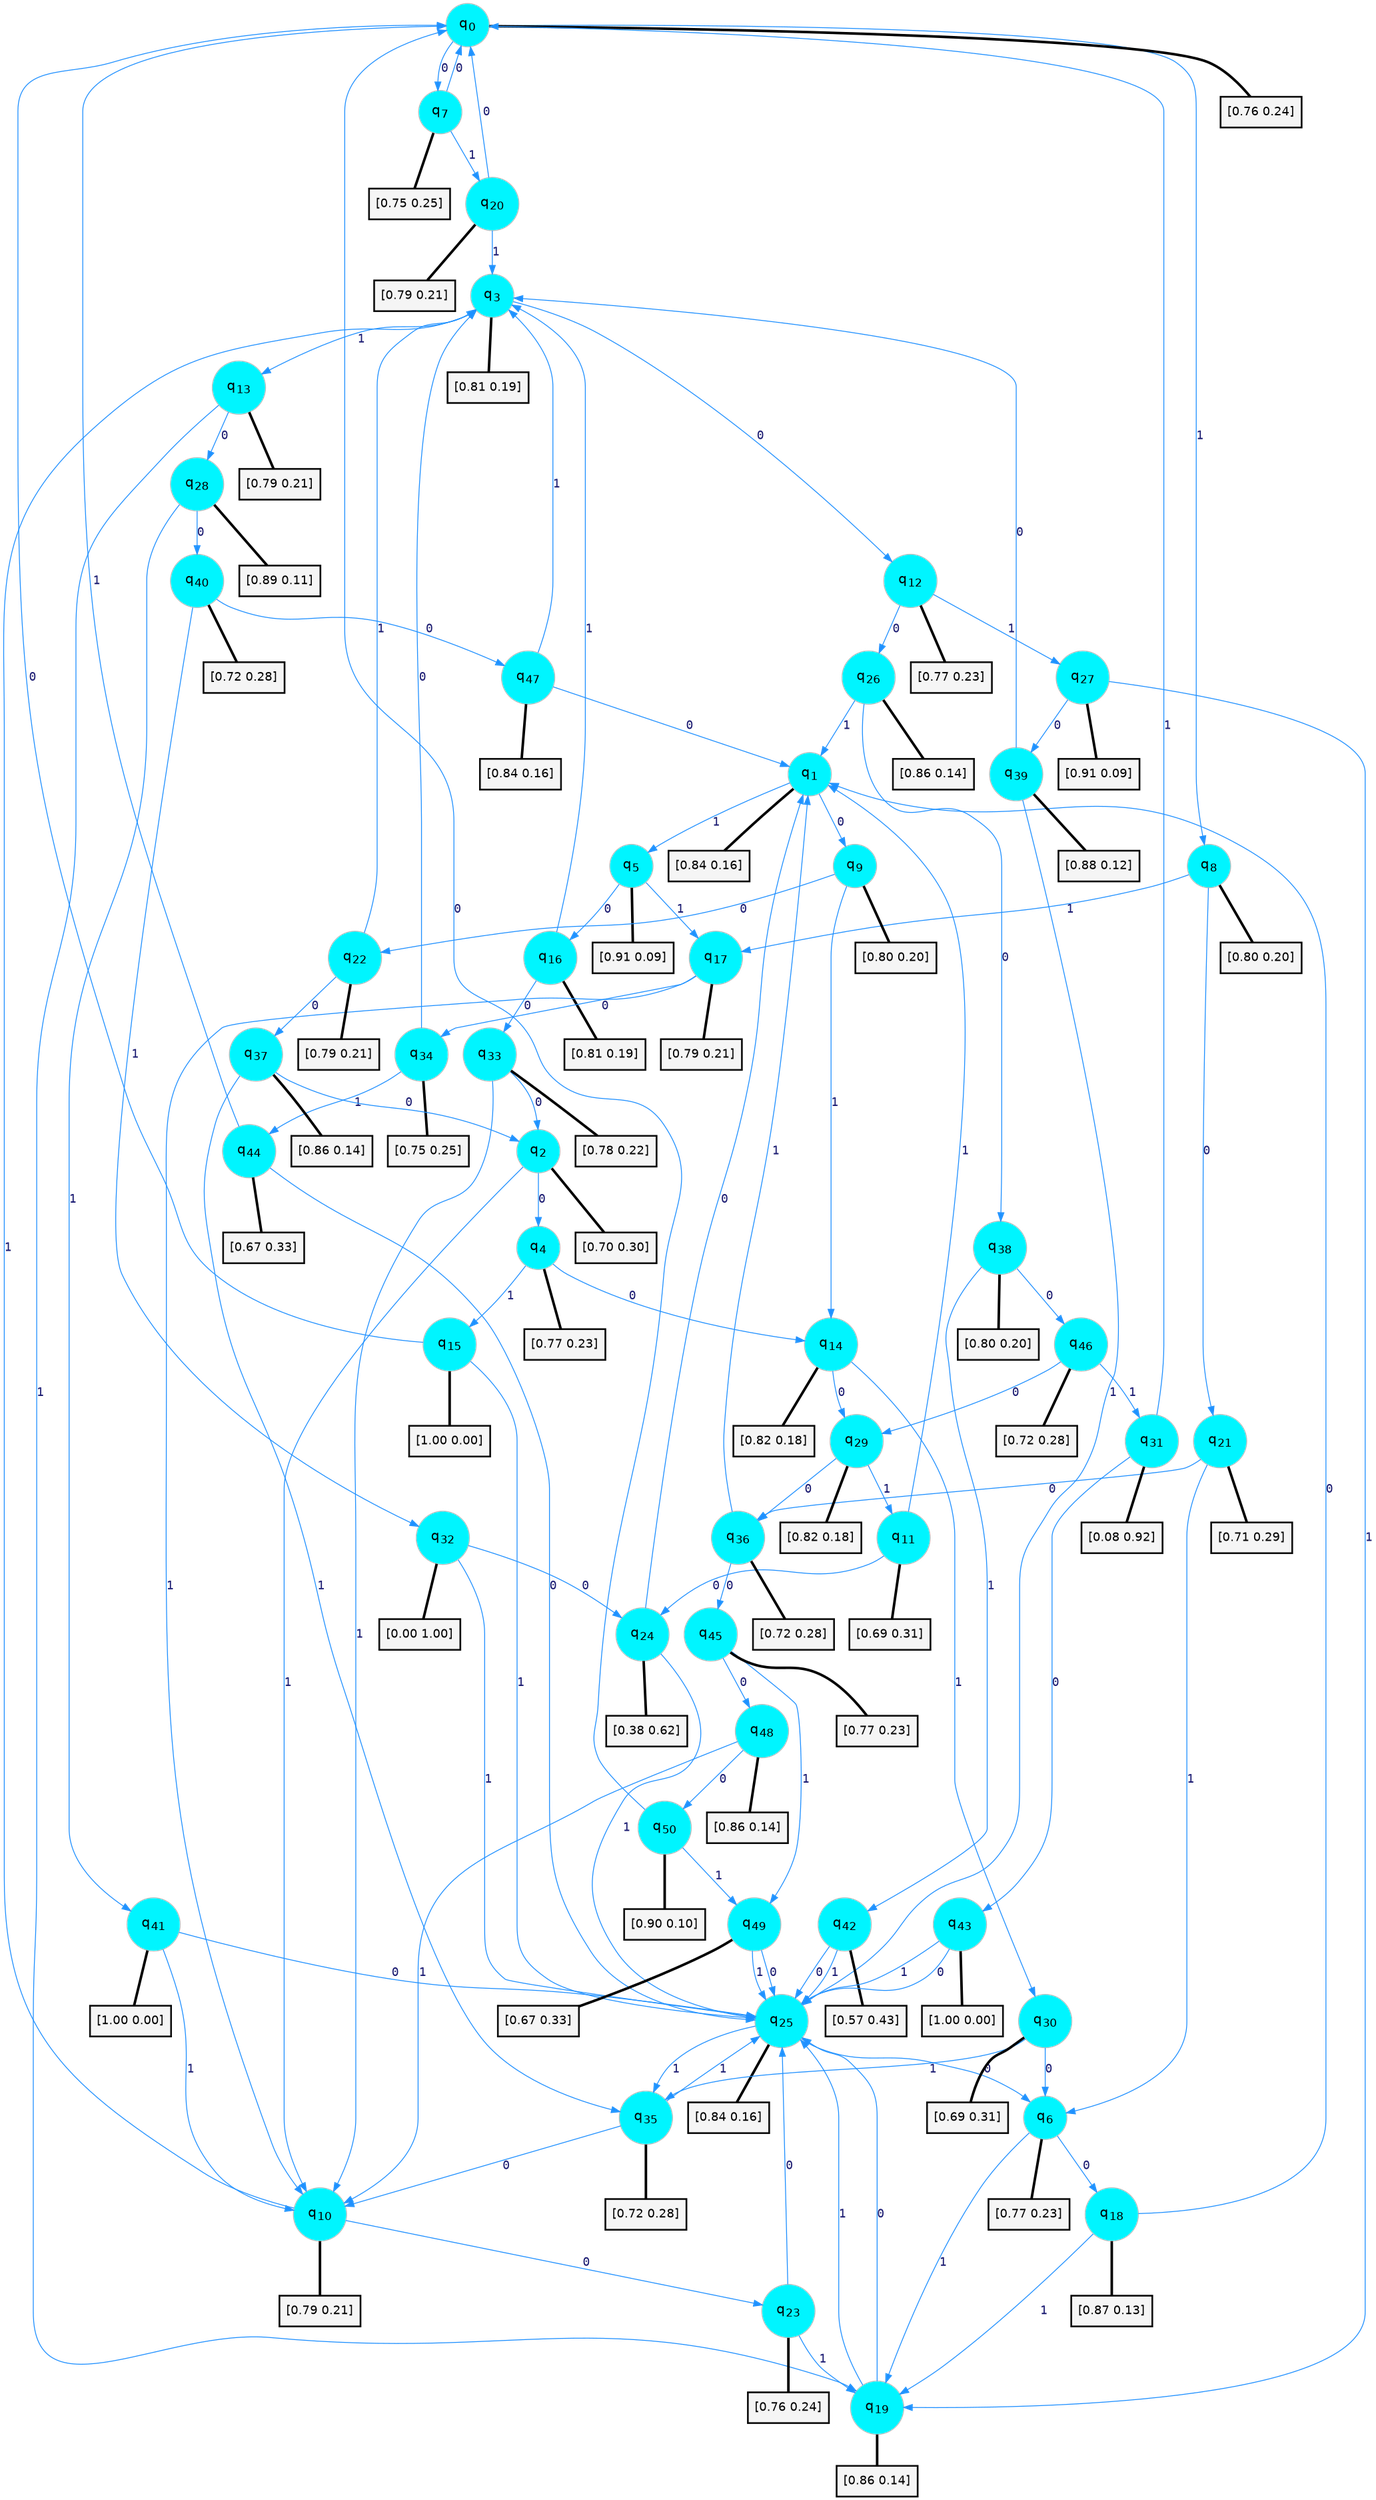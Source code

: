 digraph G {
graph [
bgcolor=transparent, dpi=300, rankdir=TD, size="40,25"];
node [
color=gray, fillcolor=turquoise1, fontcolor=black, fontname=Helvetica, fontsize=16, fontweight=bold, shape=circle, style=filled];
edge [
arrowsize=1, color=dodgerblue1, fontcolor=midnightblue, fontname=courier, fontweight=bold, penwidth=1, style=solid, weight=20];
0[label=<q<SUB>0</SUB>>];
1[label=<q<SUB>1</SUB>>];
2[label=<q<SUB>2</SUB>>];
3[label=<q<SUB>3</SUB>>];
4[label=<q<SUB>4</SUB>>];
5[label=<q<SUB>5</SUB>>];
6[label=<q<SUB>6</SUB>>];
7[label=<q<SUB>7</SUB>>];
8[label=<q<SUB>8</SUB>>];
9[label=<q<SUB>9</SUB>>];
10[label=<q<SUB>10</SUB>>];
11[label=<q<SUB>11</SUB>>];
12[label=<q<SUB>12</SUB>>];
13[label=<q<SUB>13</SUB>>];
14[label=<q<SUB>14</SUB>>];
15[label=<q<SUB>15</SUB>>];
16[label=<q<SUB>16</SUB>>];
17[label=<q<SUB>17</SUB>>];
18[label=<q<SUB>18</SUB>>];
19[label=<q<SUB>19</SUB>>];
20[label=<q<SUB>20</SUB>>];
21[label=<q<SUB>21</SUB>>];
22[label=<q<SUB>22</SUB>>];
23[label=<q<SUB>23</SUB>>];
24[label=<q<SUB>24</SUB>>];
25[label=<q<SUB>25</SUB>>];
26[label=<q<SUB>26</SUB>>];
27[label=<q<SUB>27</SUB>>];
28[label=<q<SUB>28</SUB>>];
29[label=<q<SUB>29</SUB>>];
30[label=<q<SUB>30</SUB>>];
31[label=<q<SUB>31</SUB>>];
32[label=<q<SUB>32</SUB>>];
33[label=<q<SUB>33</SUB>>];
34[label=<q<SUB>34</SUB>>];
35[label=<q<SUB>35</SUB>>];
36[label=<q<SUB>36</SUB>>];
37[label=<q<SUB>37</SUB>>];
38[label=<q<SUB>38</SUB>>];
39[label=<q<SUB>39</SUB>>];
40[label=<q<SUB>40</SUB>>];
41[label=<q<SUB>41</SUB>>];
42[label=<q<SUB>42</SUB>>];
43[label=<q<SUB>43</SUB>>];
44[label=<q<SUB>44</SUB>>];
45[label=<q<SUB>45</SUB>>];
46[label=<q<SUB>46</SUB>>];
47[label=<q<SUB>47</SUB>>];
48[label=<q<SUB>48</SUB>>];
49[label=<q<SUB>49</SUB>>];
50[label=<q<SUB>50</SUB>>];
51[label="[0.76 0.24]", shape=box,fontcolor=black, fontname=Helvetica, fontsize=14, penwidth=2, fillcolor=whitesmoke,color=black];
52[label="[0.84 0.16]", shape=box,fontcolor=black, fontname=Helvetica, fontsize=14, penwidth=2, fillcolor=whitesmoke,color=black];
53[label="[0.70 0.30]", shape=box,fontcolor=black, fontname=Helvetica, fontsize=14, penwidth=2, fillcolor=whitesmoke,color=black];
54[label="[0.81 0.19]", shape=box,fontcolor=black, fontname=Helvetica, fontsize=14, penwidth=2, fillcolor=whitesmoke,color=black];
55[label="[0.77 0.23]", shape=box,fontcolor=black, fontname=Helvetica, fontsize=14, penwidth=2, fillcolor=whitesmoke,color=black];
56[label="[0.91 0.09]", shape=box,fontcolor=black, fontname=Helvetica, fontsize=14, penwidth=2, fillcolor=whitesmoke,color=black];
57[label="[0.77 0.23]", shape=box,fontcolor=black, fontname=Helvetica, fontsize=14, penwidth=2, fillcolor=whitesmoke,color=black];
58[label="[0.75 0.25]", shape=box,fontcolor=black, fontname=Helvetica, fontsize=14, penwidth=2, fillcolor=whitesmoke,color=black];
59[label="[0.80 0.20]", shape=box,fontcolor=black, fontname=Helvetica, fontsize=14, penwidth=2, fillcolor=whitesmoke,color=black];
60[label="[0.80 0.20]", shape=box,fontcolor=black, fontname=Helvetica, fontsize=14, penwidth=2, fillcolor=whitesmoke,color=black];
61[label="[0.79 0.21]", shape=box,fontcolor=black, fontname=Helvetica, fontsize=14, penwidth=2, fillcolor=whitesmoke,color=black];
62[label="[0.69 0.31]", shape=box,fontcolor=black, fontname=Helvetica, fontsize=14, penwidth=2, fillcolor=whitesmoke,color=black];
63[label="[0.77 0.23]", shape=box,fontcolor=black, fontname=Helvetica, fontsize=14, penwidth=2, fillcolor=whitesmoke,color=black];
64[label="[0.79 0.21]", shape=box,fontcolor=black, fontname=Helvetica, fontsize=14, penwidth=2, fillcolor=whitesmoke,color=black];
65[label="[0.82 0.18]", shape=box,fontcolor=black, fontname=Helvetica, fontsize=14, penwidth=2, fillcolor=whitesmoke,color=black];
66[label="[1.00 0.00]", shape=box,fontcolor=black, fontname=Helvetica, fontsize=14, penwidth=2, fillcolor=whitesmoke,color=black];
67[label="[0.81 0.19]", shape=box,fontcolor=black, fontname=Helvetica, fontsize=14, penwidth=2, fillcolor=whitesmoke,color=black];
68[label="[0.79 0.21]", shape=box,fontcolor=black, fontname=Helvetica, fontsize=14, penwidth=2, fillcolor=whitesmoke,color=black];
69[label="[0.87 0.13]", shape=box,fontcolor=black, fontname=Helvetica, fontsize=14, penwidth=2, fillcolor=whitesmoke,color=black];
70[label="[0.86 0.14]", shape=box,fontcolor=black, fontname=Helvetica, fontsize=14, penwidth=2, fillcolor=whitesmoke,color=black];
71[label="[0.79 0.21]", shape=box,fontcolor=black, fontname=Helvetica, fontsize=14, penwidth=2, fillcolor=whitesmoke,color=black];
72[label="[0.71 0.29]", shape=box,fontcolor=black, fontname=Helvetica, fontsize=14, penwidth=2, fillcolor=whitesmoke,color=black];
73[label="[0.79 0.21]", shape=box,fontcolor=black, fontname=Helvetica, fontsize=14, penwidth=2, fillcolor=whitesmoke,color=black];
74[label="[0.76 0.24]", shape=box,fontcolor=black, fontname=Helvetica, fontsize=14, penwidth=2, fillcolor=whitesmoke,color=black];
75[label="[0.38 0.62]", shape=box,fontcolor=black, fontname=Helvetica, fontsize=14, penwidth=2, fillcolor=whitesmoke,color=black];
76[label="[0.84 0.16]", shape=box,fontcolor=black, fontname=Helvetica, fontsize=14, penwidth=2, fillcolor=whitesmoke,color=black];
77[label="[0.86 0.14]", shape=box,fontcolor=black, fontname=Helvetica, fontsize=14, penwidth=2, fillcolor=whitesmoke,color=black];
78[label="[0.91 0.09]", shape=box,fontcolor=black, fontname=Helvetica, fontsize=14, penwidth=2, fillcolor=whitesmoke,color=black];
79[label="[0.89 0.11]", shape=box,fontcolor=black, fontname=Helvetica, fontsize=14, penwidth=2, fillcolor=whitesmoke,color=black];
80[label="[0.82 0.18]", shape=box,fontcolor=black, fontname=Helvetica, fontsize=14, penwidth=2, fillcolor=whitesmoke,color=black];
81[label="[0.69 0.31]", shape=box,fontcolor=black, fontname=Helvetica, fontsize=14, penwidth=2, fillcolor=whitesmoke,color=black];
82[label="[0.08 0.92]", shape=box,fontcolor=black, fontname=Helvetica, fontsize=14, penwidth=2, fillcolor=whitesmoke,color=black];
83[label="[0.00 1.00]", shape=box,fontcolor=black, fontname=Helvetica, fontsize=14, penwidth=2, fillcolor=whitesmoke,color=black];
84[label="[0.78 0.22]", shape=box,fontcolor=black, fontname=Helvetica, fontsize=14, penwidth=2, fillcolor=whitesmoke,color=black];
85[label="[0.75 0.25]", shape=box,fontcolor=black, fontname=Helvetica, fontsize=14, penwidth=2, fillcolor=whitesmoke,color=black];
86[label="[0.72 0.28]", shape=box,fontcolor=black, fontname=Helvetica, fontsize=14, penwidth=2, fillcolor=whitesmoke,color=black];
87[label="[0.72 0.28]", shape=box,fontcolor=black, fontname=Helvetica, fontsize=14, penwidth=2, fillcolor=whitesmoke,color=black];
88[label="[0.86 0.14]", shape=box,fontcolor=black, fontname=Helvetica, fontsize=14, penwidth=2, fillcolor=whitesmoke,color=black];
89[label="[0.80 0.20]", shape=box,fontcolor=black, fontname=Helvetica, fontsize=14, penwidth=2, fillcolor=whitesmoke,color=black];
90[label="[0.88 0.12]", shape=box,fontcolor=black, fontname=Helvetica, fontsize=14, penwidth=2, fillcolor=whitesmoke,color=black];
91[label="[0.72 0.28]", shape=box,fontcolor=black, fontname=Helvetica, fontsize=14, penwidth=2, fillcolor=whitesmoke,color=black];
92[label="[1.00 0.00]", shape=box,fontcolor=black, fontname=Helvetica, fontsize=14, penwidth=2, fillcolor=whitesmoke,color=black];
93[label="[0.57 0.43]", shape=box,fontcolor=black, fontname=Helvetica, fontsize=14, penwidth=2, fillcolor=whitesmoke,color=black];
94[label="[1.00 0.00]", shape=box,fontcolor=black, fontname=Helvetica, fontsize=14, penwidth=2, fillcolor=whitesmoke,color=black];
95[label="[0.67 0.33]", shape=box,fontcolor=black, fontname=Helvetica, fontsize=14, penwidth=2, fillcolor=whitesmoke,color=black];
96[label="[0.77 0.23]", shape=box,fontcolor=black, fontname=Helvetica, fontsize=14, penwidth=2, fillcolor=whitesmoke,color=black];
97[label="[0.72 0.28]", shape=box,fontcolor=black, fontname=Helvetica, fontsize=14, penwidth=2, fillcolor=whitesmoke,color=black];
98[label="[0.84 0.16]", shape=box,fontcolor=black, fontname=Helvetica, fontsize=14, penwidth=2, fillcolor=whitesmoke,color=black];
99[label="[0.86 0.14]", shape=box,fontcolor=black, fontname=Helvetica, fontsize=14, penwidth=2, fillcolor=whitesmoke,color=black];
100[label="[0.67 0.33]", shape=box,fontcolor=black, fontname=Helvetica, fontsize=14, penwidth=2, fillcolor=whitesmoke,color=black];
101[label="[0.90 0.10]", shape=box,fontcolor=black, fontname=Helvetica, fontsize=14, penwidth=2, fillcolor=whitesmoke,color=black];
0->7 [label=0];
0->8 [label=1];
0->51 [arrowhead=none, penwidth=3,color=black];
1->9 [label=0];
1->5 [label=1];
1->52 [arrowhead=none, penwidth=3,color=black];
2->4 [label=0];
2->10 [label=1];
2->53 [arrowhead=none, penwidth=3,color=black];
3->12 [label=0];
3->13 [label=1];
3->54 [arrowhead=none, penwidth=3,color=black];
4->14 [label=0];
4->15 [label=1];
4->55 [arrowhead=none, penwidth=3,color=black];
5->16 [label=0];
5->17 [label=1];
5->56 [arrowhead=none, penwidth=3,color=black];
6->18 [label=0];
6->19 [label=1];
6->57 [arrowhead=none, penwidth=3,color=black];
7->0 [label=0];
7->20 [label=1];
7->58 [arrowhead=none, penwidth=3,color=black];
8->21 [label=0];
8->17 [label=1];
8->59 [arrowhead=none, penwidth=3,color=black];
9->22 [label=0];
9->14 [label=1];
9->60 [arrowhead=none, penwidth=3,color=black];
10->23 [label=0];
10->3 [label=1];
10->61 [arrowhead=none, penwidth=3,color=black];
11->24 [label=0];
11->1 [label=1];
11->62 [arrowhead=none, penwidth=3,color=black];
12->26 [label=0];
12->27 [label=1];
12->63 [arrowhead=none, penwidth=3,color=black];
13->28 [label=0];
13->19 [label=1];
13->64 [arrowhead=none, penwidth=3,color=black];
14->29 [label=0];
14->30 [label=1];
14->65 [arrowhead=none, penwidth=3,color=black];
15->0 [label=0];
15->25 [label=1];
15->66 [arrowhead=none, penwidth=3,color=black];
16->33 [label=0];
16->3 [label=1];
16->67 [arrowhead=none, penwidth=3,color=black];
17->34 [label=0];
17->10 [label=1];
17->68 [arrowhead=none, penwidth=3,color=black];
18->1 [label=0];
18->19 [label=1];
18->69 [arrowhead=none, penwidth=3,color=black];
19->25 [label=0];
19->25 [label=1];
19->70 [arrowhead=none, penwidth=3,color=black];
20->0 [label=0];
20->3 [label=1];
20->71 [arrowhead=none, penwidth=3,color=black];
21->36 [label=0];
21->6 [label=1];
21->72 [arrowhead=none, penwidth=3,color=black];
22->37 [label=0];
22->3 [label=1];
22->73 [arrowhead=none, penwidth=3,color=black];
23->25 [label=0];
23->19 [label=1];
23->74 [arrowhead=none, penwidth=3,color=black];
24->1 [label=0];
24->25 [label=1];
24->75 [arrowhead=none, penwidth=3,color=black];
25->6 [label=0];
25->35 [label=1];
25->76 [arrowhead=none, penwidth=3,color=black];
26->38 [label=0];
26->1 [label=1];
26->77 [arrowhead=none, penwidth=3,color=black];
27->39 [label=0];
27->19 [label=1];
27->78 [arrowhead=none, penwidth=3,color=black];
28->40 [label=0];
28->41 [label=1];
28->79 [arrowhead=none, penwidth=3,color=black];
29->36 [label=0];
29->11 [label=1];
29->80 [arrowhead=none, penwidth=3,color=black];
30->6 [label=0];
30->35 [label=1];
30->81 [arrowhead=none, penwidth=3,color=black];
31->43 [label=0];
31->0 [label=1];
31->82 [arrowhead=none, penwidth=3,color=black];
32->24 [label=0];
32->25 [label=1];
32->83 [arrowhead=none, penwidth=3,color=black];
33->2 [label=0];
33->10 [label=1];
33->84 [arrowhead=none, penwidth=3,color=black];
34->3 [label=0];
34->44 [label=1];
34->85 [arrowhead=none, penwidth=3,color=black];
35->10 [label=0];
35->25 [label=1];
35->86 [arrowhead=none, penwidth=3,color=black];
36->45 [label=0];
36->1 [label=1];
36->87 [arrowhead=none, penwidth=3,color=black];
37->2 [label=0];
37->35 [label=1];
37->88 [arrowhead=none, penwidth=3,color=black];
38->46 [label=0];
38->42 [label=1];
38->89 [arrowhead=none, penwidth=3,color=black];
39->3 [label=0];
39->25 [label=1];
39->90 [arrowhead=none, penwidth=3,color=black];
40->47 [label=0];
40->32 [label=1];
40->91 [arrowhead=none, penwidth=3,color=black];
41->25 [label=0];
41->10 [label=1];
41->92 [arrowhead=none, penwidth=3,color=black];
42->25 [label=0];
42->25 [label=1];
42->93 [arrowhead=none, penwidth=3,color=black];
43->25 [label=0];
43->25 [label=1];
43->94 [arrowhead=none, penwidth=3,color=black];
44->25 [label=0];
44->0 [label=1];
44->95 [arrowhead=none, penwidth=3,color=black];
45->48 [label=0];
45->49 [label=1];
45->96 [arrowhead=none, penwidth=3,color=black];
46->29 [label=0];
46->31 [label=1];
46->97 [arrowhead=none, penwidth=3,color=black];
47->1 [label=0];
47->3 [label=1];
47->98 [arrowhead=none, penwidth=3,color=black];
48->50 [label=0];
48->10 [label=1];
48->99 [arrowhead=none, penwidth=3,color=black];
49->25 [label=0];
49->25 [label=1];
49->100 [arrowhead=none, penwidth=3,color=black];
50->0 [label=0];
50->49 [label=1];
50->101 [arrowhead=none, penwidth=3,color=black];
}
